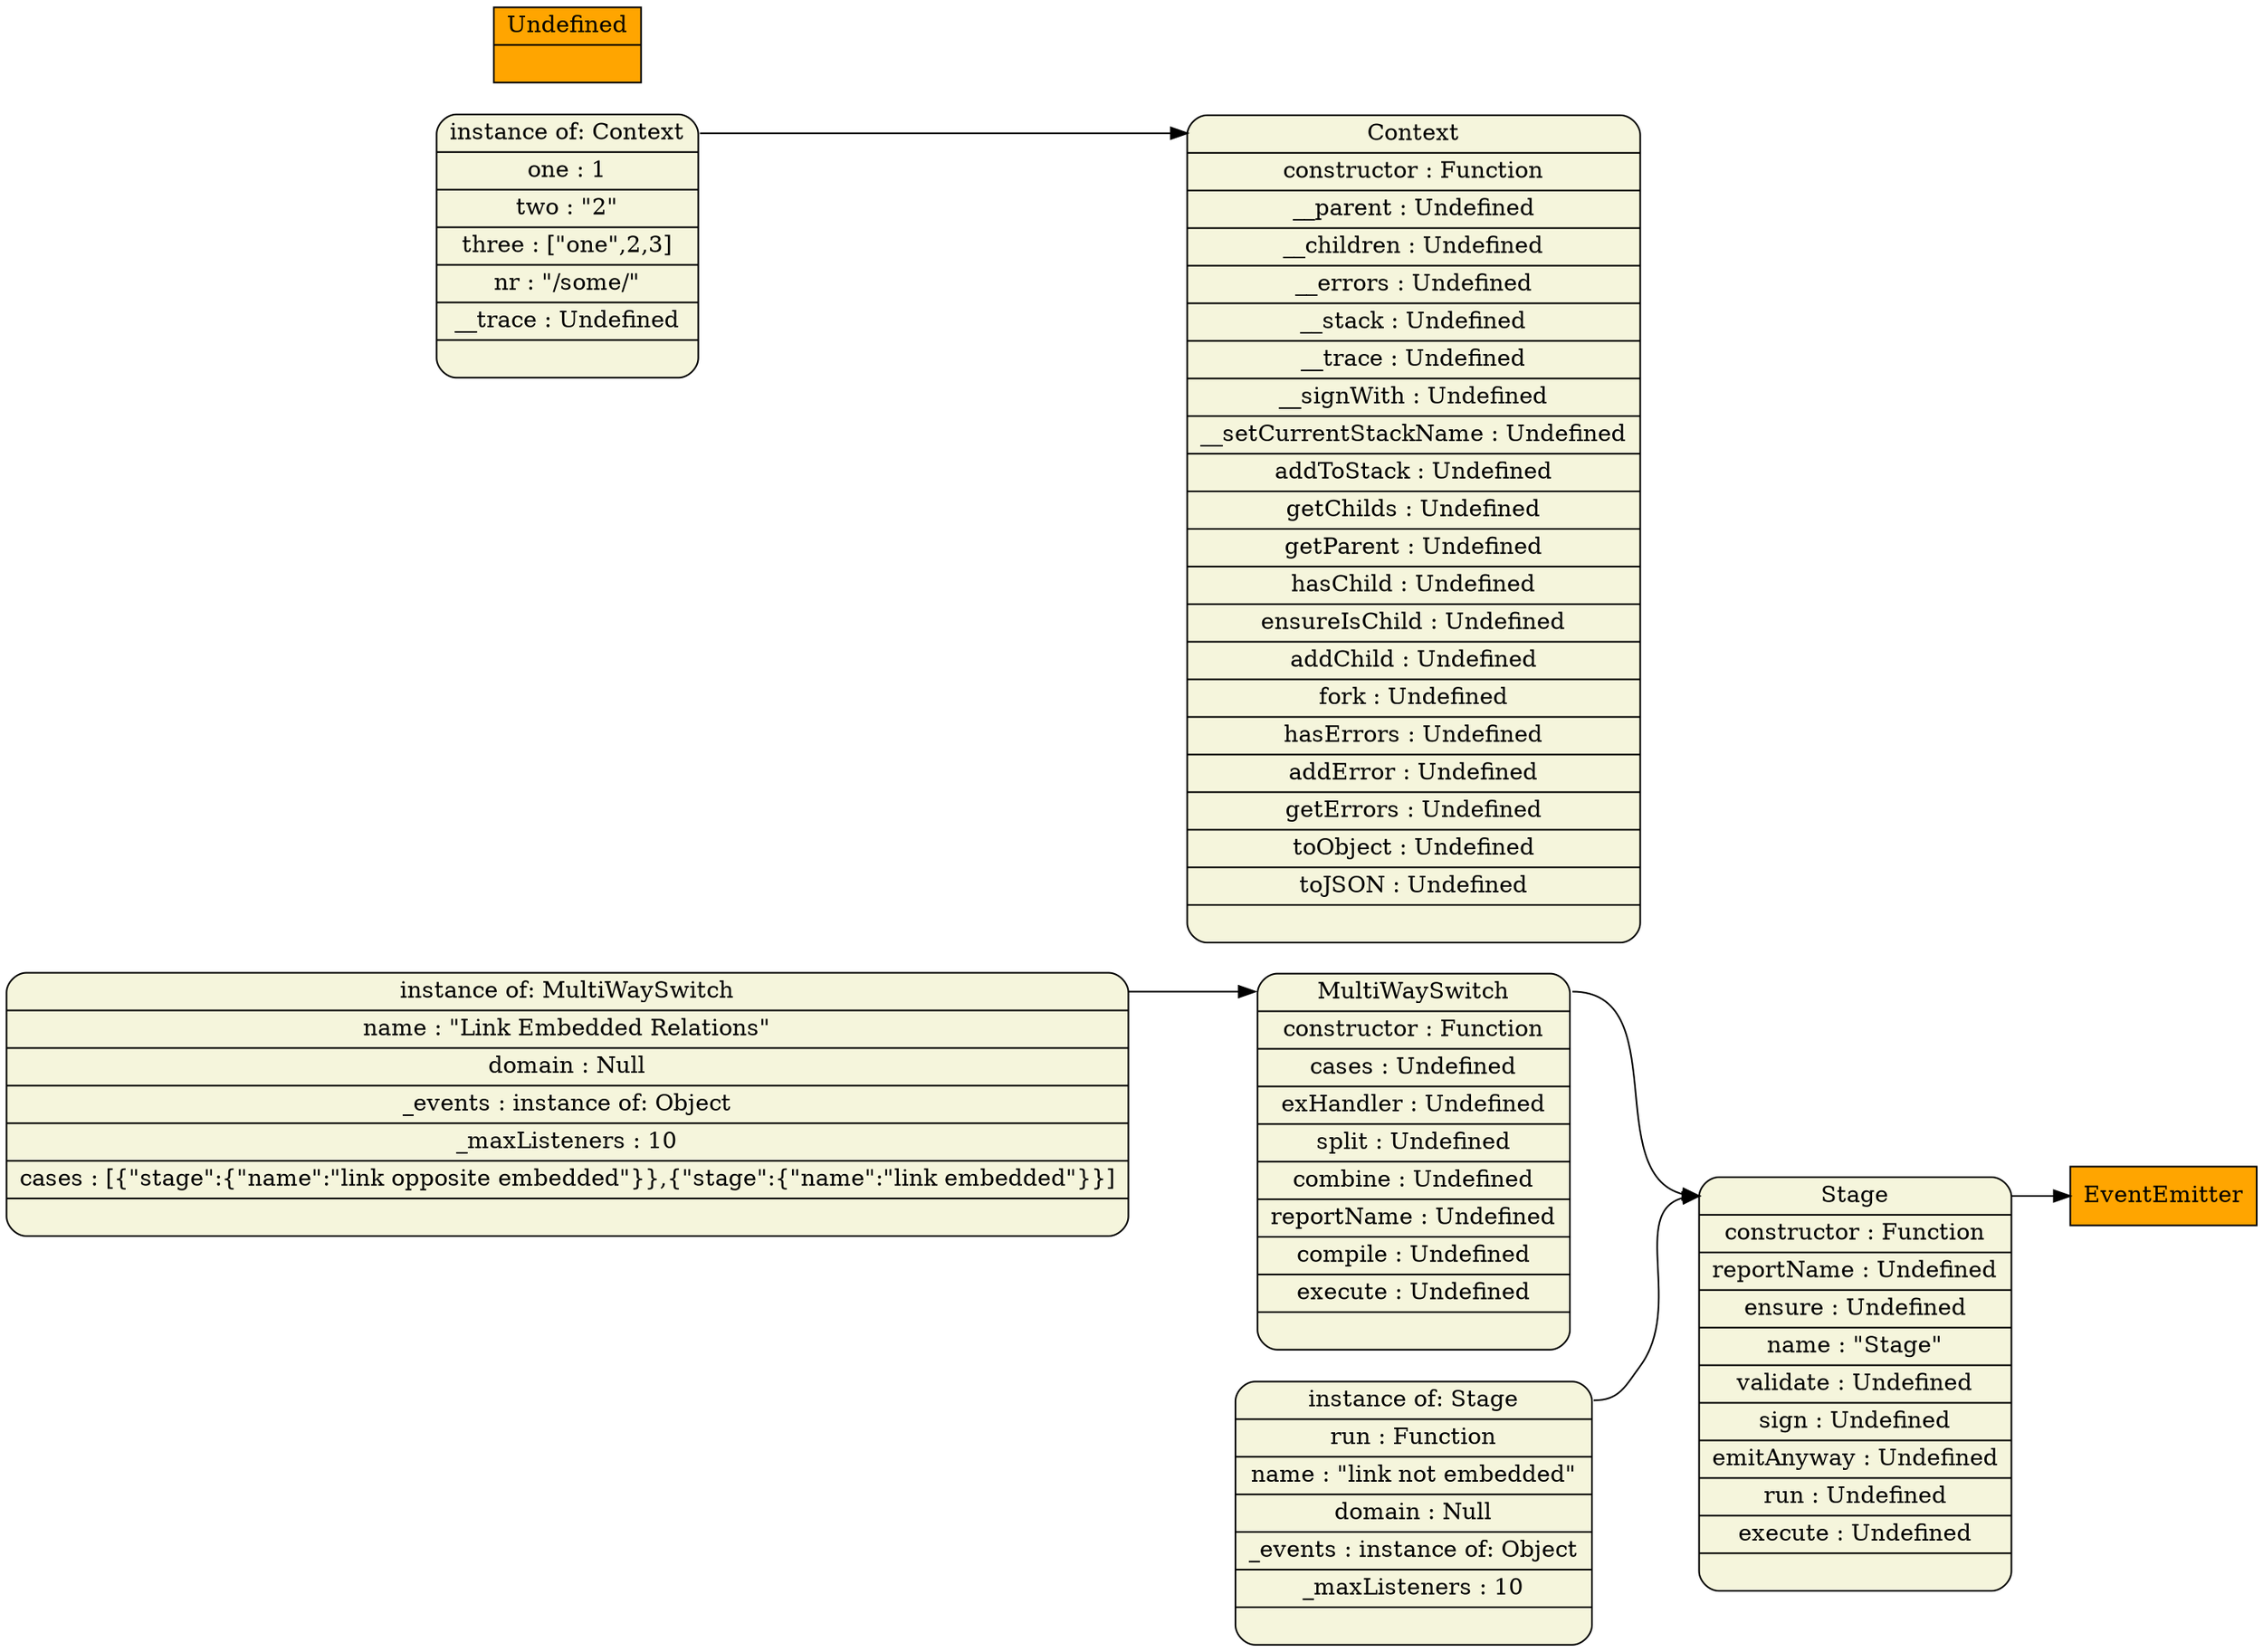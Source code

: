 digraph sample {
	rankdir=LR
// object instance
	node [shape=Mrecord, fillcolor=beige, style=filled];
	"instance of: MultiWaySwitch" [label="<__proto__> instance of: MultiWaySwitch|<name> name : \"Link Embedded Relations\"|<domain> domain : Null|<_events> _events : instance of: Object|<_maxListeners> _maxListeners : 10|<cases> cases : \[
\{\"stage\":\{\"name\":\"link opposite embedded\"\}\},
\{\"stage\":\{\"name\":\"link embedded\"\}\}
\]|" ];

// references

//instance links
	"instance of: MultiWaySwitch":__proto__ -> "MultiWaySwitch":__proto__
// object instance
	node [shape=Mrecord, fillcolor=beige, style=filled];
	"instance of: Stage" [label="<__proto__> instance of: Stage|<run> run : Function|<name> name : \"link not embedded\"|<domain> domain : Null|<_events> _events : instance of: Object|<_maxListeners> _maxListeners : 10|" ];

// references

//instance links
	"instance of: Stage":__proto__ -> "Stage":__proto__
// object instance
	node [shape=Mrecord, fillcolor=beige, style=filled];
	"instance of: Context" [label="<__proto__> instance of: Context|<one> one : 1|<two> two : \"2\"|<three> three : \[
\"one\",
2,
3
\]|<nr> nr : \"/some/\"|<__trace> __trace : Undefined|" ];

// references

//instance links
	"instance of: Context":__proto__ -> "Context":__proto__
// type
	node [shape = record, fillcolor=orange, style=filled];
	"MultiWaySwitch" [label="<__proto__> MultiWaySwitch|<constructor> constructor : Function|<cases> cases : Undefined|<exHandler> exHandler : Undefined|<split> split : Undefined|<combine> combine : Undefined|<reportName> reportName : Undefined|<compile> compile : Undefined|<execute> execute : Undefined|" ];

// references

//instance links
	"MultiWaySwitch":__proto__ -> "Stage":__proto__
// type
	node [shape = record, fillcolor=orange, style=filled];
	"Stage" [label="<__proto__> Stage|<constructor> constructor : Function|<reportName> reportName : Undefined|<ensure> ensure : Undefined|<name> name : \"Stage\"|<validate> validate : Undefined|<sign> sign : Undefined|<emitAnyway> emitAnyway : Undefined|<run> run : Undefined|<execute> execute : Undefined|" ];

// references

//instance links
	"Stage":__proto__ -> "EventEmitter":__proto__
// type
	node [shape = record, fillcolor=orange, style=filled];
	"Context" [label="<__proto__> Context|<constructor> constructor : Function|<__parent> __parent : Undefined|<__children> __children : Undefined|<__errors> __errors : Undefined|<__stack> __stack : Undefined|<__trace> __trace : Undefined|<__signWith> __signWith : Undefined|<__setCurrentStackName> __setCurrentStackName : Undefined|<addToStack> addToStack : Undefined|<getChilds> getChilds : Undefined|<getParent> getParent : Undefined|<hasChild> hasChild : Undefined|<ensureIsChild> ensureIsChild : Undefined|<addChild> addChild : Undefined|<fork> fork : Undefined|<hasErrors> hasErrors : Undefined|<addError> addError : Undefined|<getErrors> getErrors : Undefined|<toObject> toObject : Undefined|<toJSON> toJSON : Undefined|" ];

// references

//instance links
	"Context":__proto__ 
// type
	node [shape = record, fillcolor=orange, style=filled];
	"Undefined" [label="<__proto__> Undefined|" ];

// references

//instance links
	"Undefined":__proto__ 

}